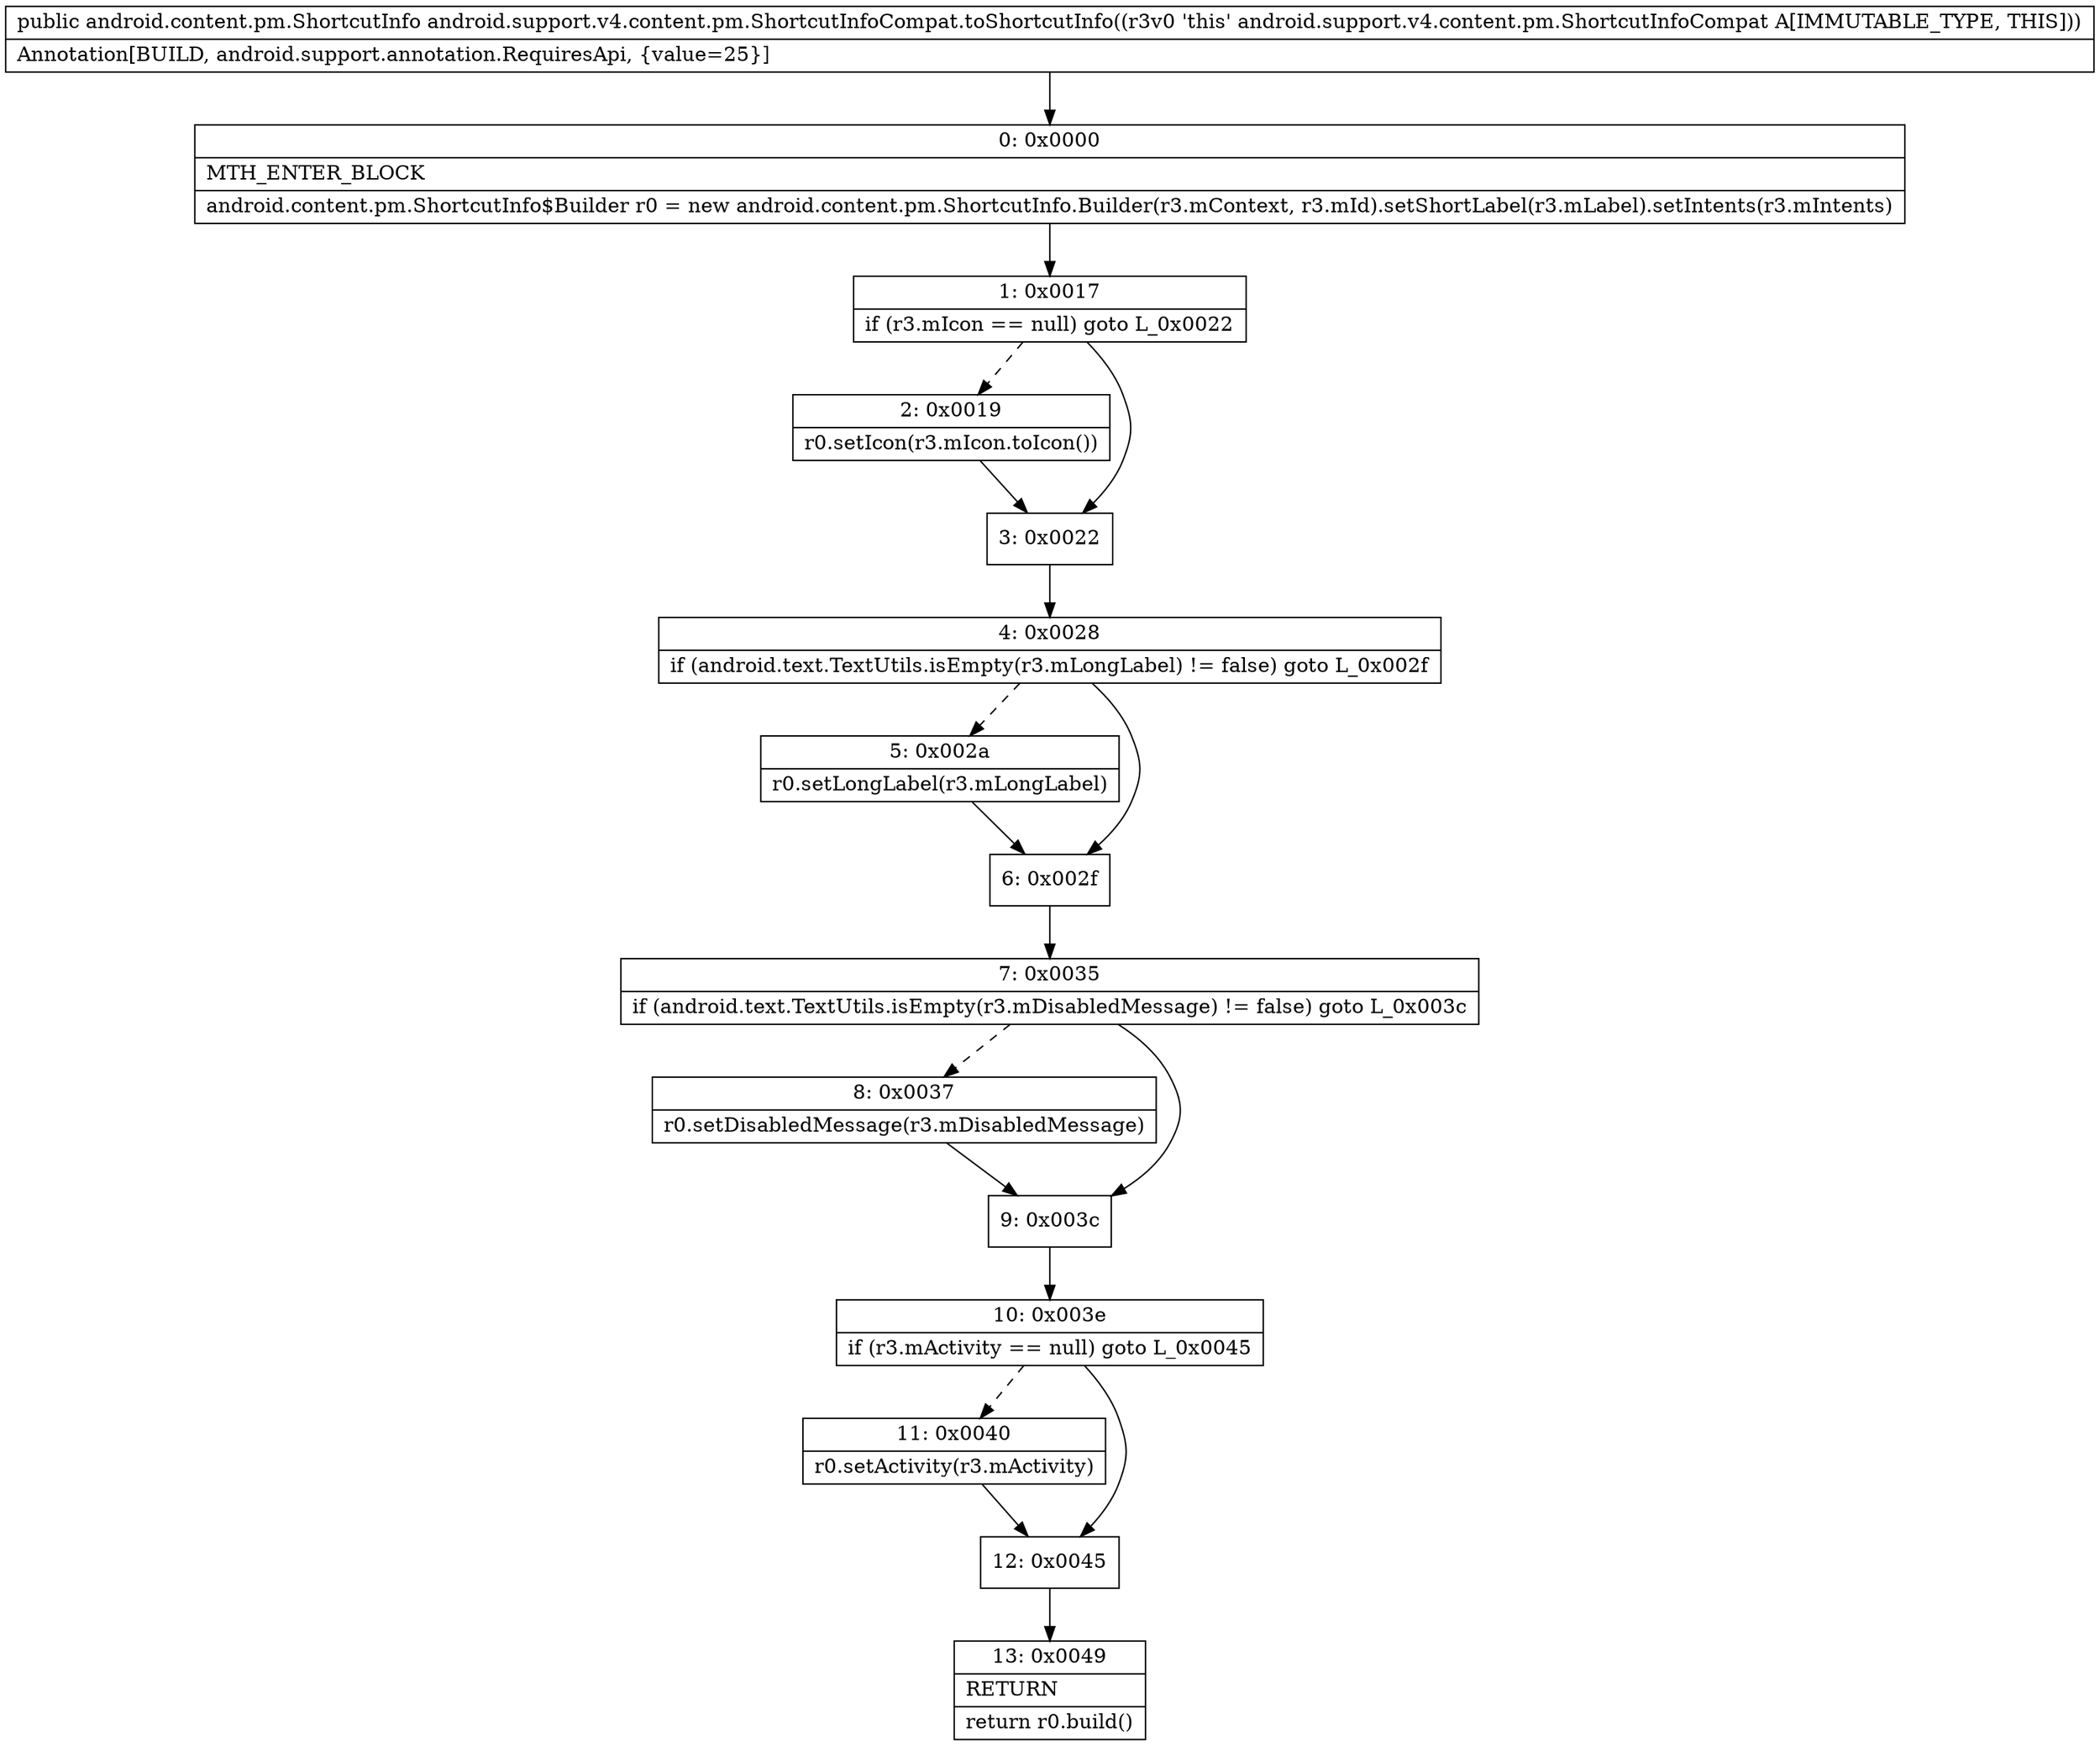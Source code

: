 digraph "CFG forandroid.support.v4.content.pm.ShortcutInfoCompat.toShortcutInfo()Landroid\/content\/pm\/ShortcutInfo;" {
Node_0 [shape=record,label="{0\:\ 0x0000|MTH_ENTER_BLOCK\l|android.content.pm.ShortcutInfo$Builder r0 = new android.content.pm.ShortcutInfo.Builder(r3.mContext, r3.mId).setShortLabel(r3.mLabel).setIntents(r3.mIntents)\l}"];
Node_1 [shape=record,label="{1\:\ 0x0017|if (r3.mIcon == null) goto L_0x0022\l}"];
Node_2 [shape=record,label="{2\:\ 0x0019|r0.setIcon(r3.mIcon.toIcon())\l}"];
Node_3 [shape=record,label="{3\:\ 0x0022}"];
Node_4 [shape=record,label="{4\:\ 0x0028|if (android.text.TextUtils.isEmpty(r3.mLongLabel) != false) goto L_0x002f\l}"];
Node_5 [shape=record,label="{5\:\ 0x002a|r0.setLongLabel(r3.mLongLabel)\l}"];
Node_6 [shape=record,label="{6\:\ 0x002f}"];
Node_7 [shape=record,label="{7\:\ 0x0035|if (android.text.TextUtils.isEmpty(r3.mDisabledMessage) != false) goto L_0x003c\l}"];
Node_8 [shape=record,label="{8\:\ 0x0037|r0.setDisabledMessage(r3.mDisabledMessage)\l}"];
Node_9 [shape=record,label="{9\:\ 0x003c}"];
Node_10 [shape=record,label="{10\:\ 0x003e|if (r3.mActivity == null) goto L_0x0045\l}"];
Node_11 [shape=record,label="{11\:\ 0x0040|r0.setActivity(r3.mActivity)\l}"];
Node_12 [shape=record,label="{12\:\ 0x0045}"];
Node_13 [shape=record,label="{13\:\ 0x0049|RETURN\l|return r0.build()\l}"];
MethodNode[shape=record,label="{public android.content.pm.ShortcutInfo android.support.v4.content.pm.ShortcutInfoCompat.toShortcutInfo((r3v0 'this' android.support.v4.content.pm.ShortcutInfoCompat A[IMMUTABLE_TYPE, THIS]))  | Annotation[BUILD, android.support.annotation.RequiresApi, \{value=25\}]\l}"];
MethodNode -> Node_0;
Node_0 -> Node_1;
Node_1 -> Node_2[style=dashed];
Node_1 -> Node_3;
Node_2 -> Node_3;
Node_3 -> Node_4;
Node_4 -> Node_5[style=dashed];
Node_4 -> Node_6;
Node_5 -> Node_6;
Node_6 -> Node_7;
Node_7 -> Node_8[style=dashed];
Node_7 -> Node_9;
Node_8 -> Node_9;
Node_9 -> Node_10;
Node_10 -> Node_11[style=dashed];
Node_10 -> Node_12;
Node_11 -> Node_12;
Node_12 -> Node_13;
}

